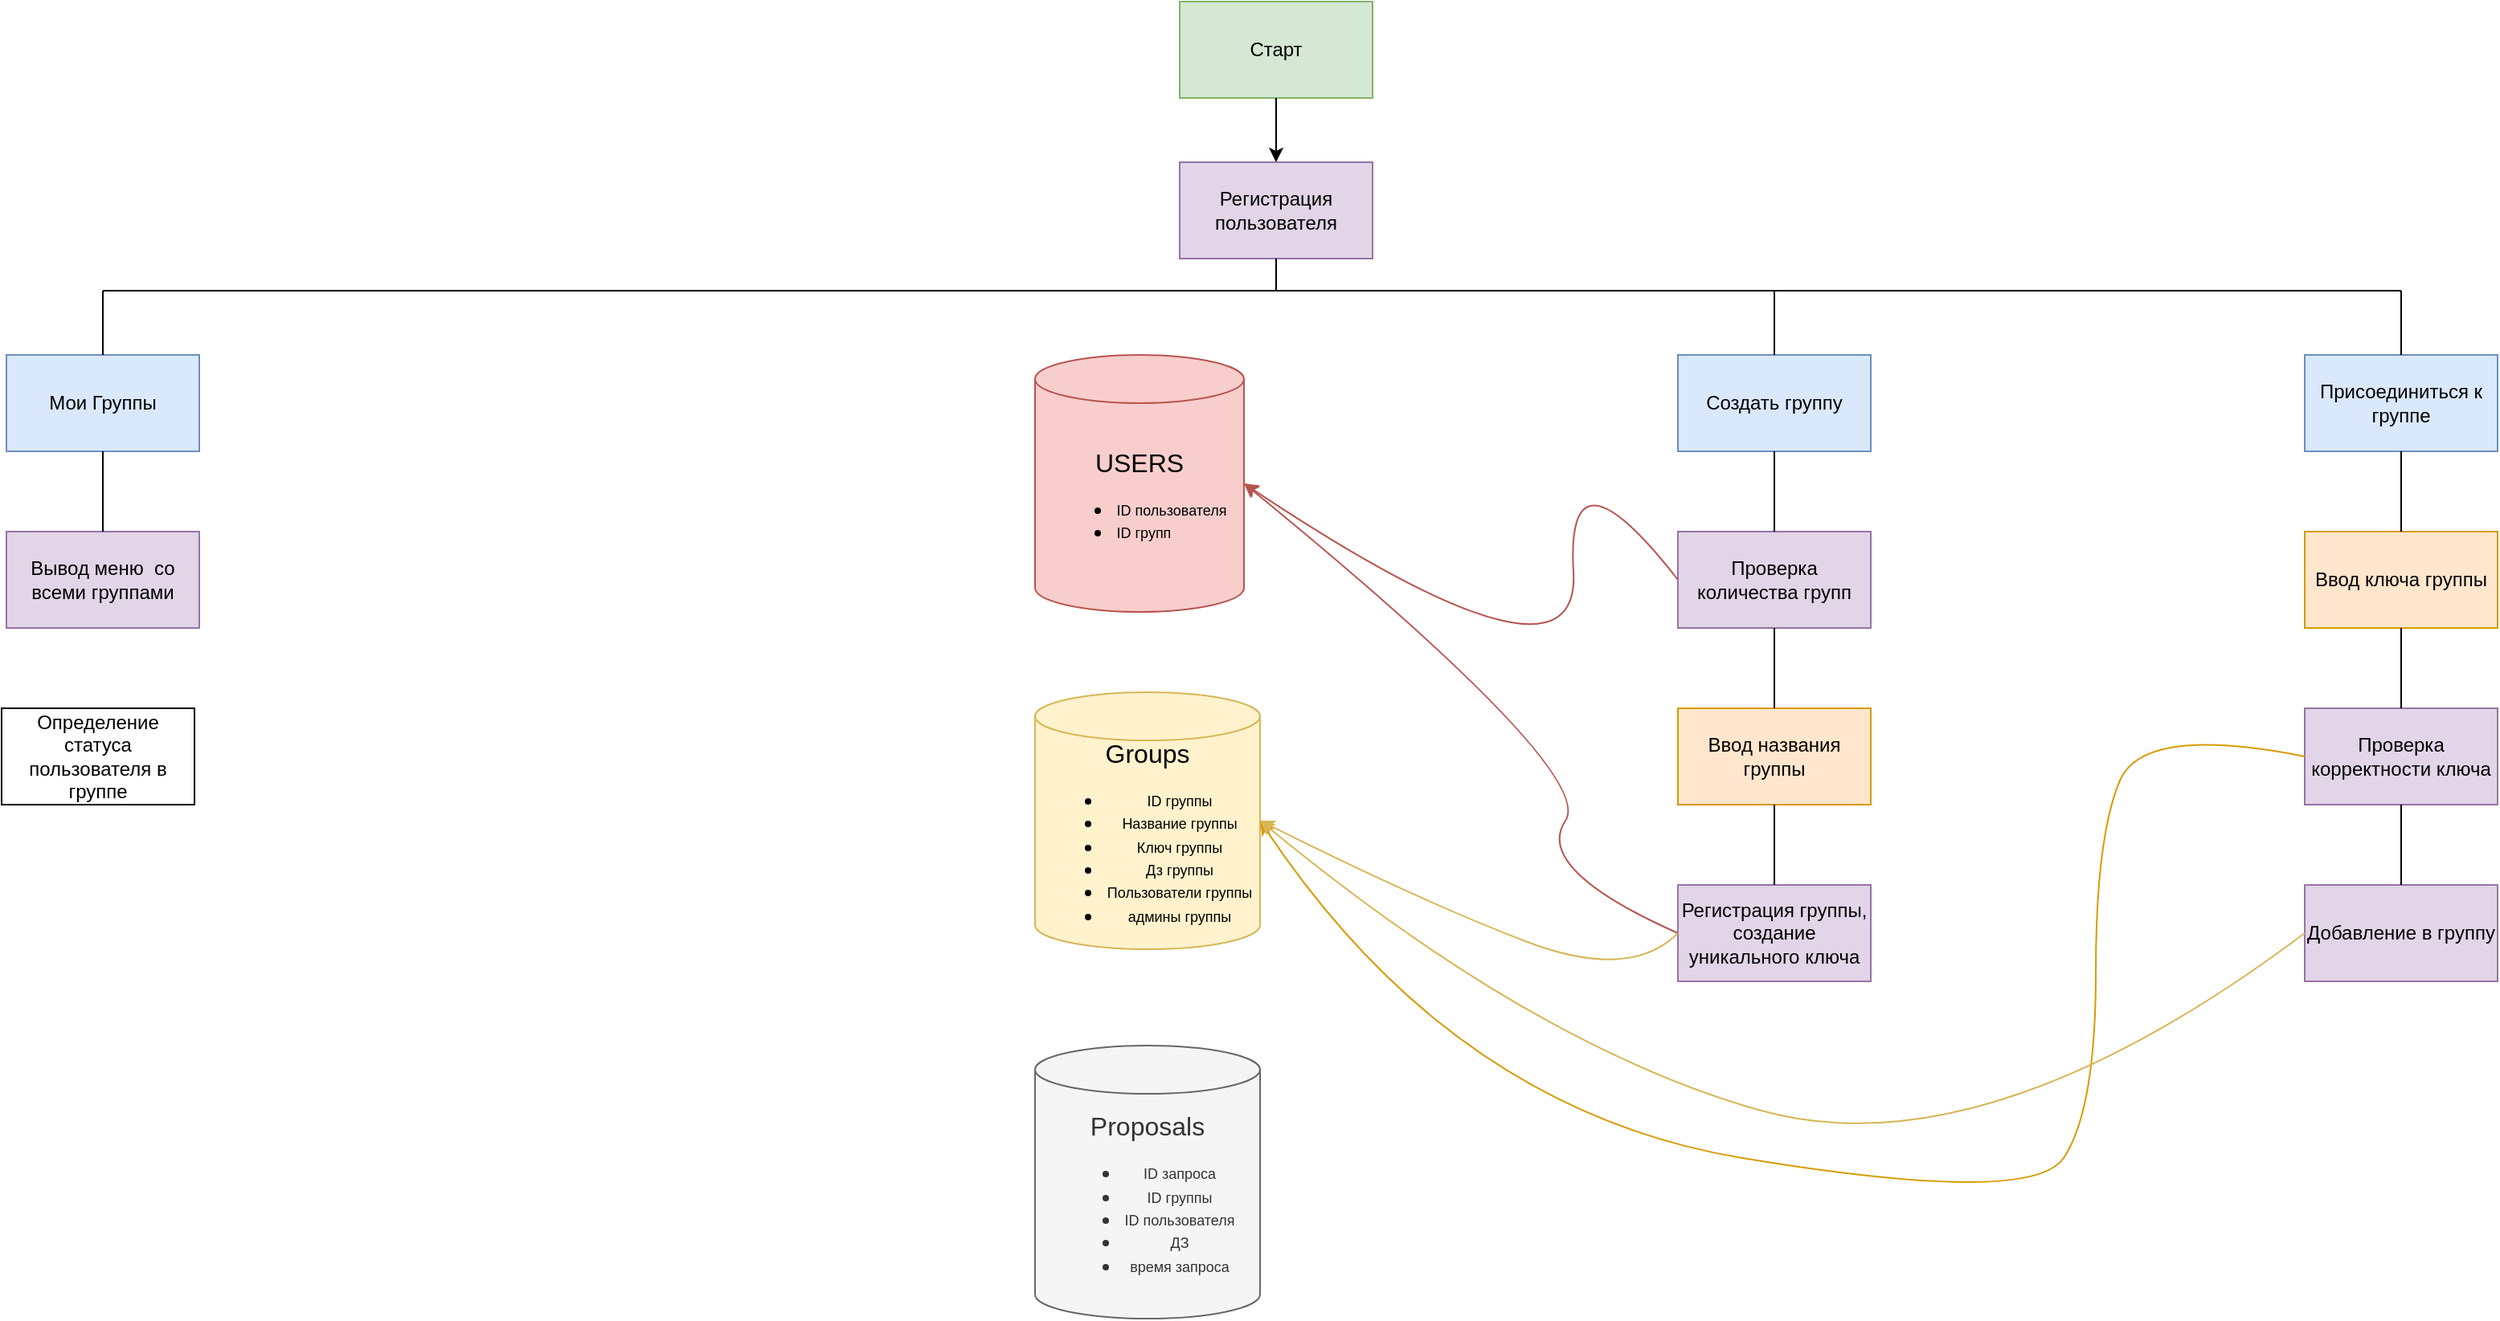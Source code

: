 <mxfile version="25.0.0">
  <diagram name="Страница — 1" id="pX8OwwmpMmxYCCg92kmS">
    <mxGraphModel dx="2620" dy="996" grid="1" gridSize="10" guides="1" tooltips="1" connect="1" arrows="1" fold="1" page="1" pageScale="1" pageWidth="827" pageHeight="1169" math="0" shadow="0">
      <root>
        <mxCell id="0" />
        <mxCell id="1" parent="0" />
        <mxCell id="anHl6WbOX5LBprr3oGt9-1" value="Старт" style="rounded=0;whiteSpace=wrap;html=1;fillColor=#d5e8d4;strokeColor=#82b366;" vertex="1" parent="1">
          <mxGeometry x="320" y="140" width="120" height="60" as="geometry" />
        </mxCell>
        <mxCell id="anHl6WbOX5LBprr3oGt9-2" value="Мои Группы" style="rounded=0;whiteSpace=wrap;html=1;fillColor=#dae8fc;strokeColor=#6c8ebf;" vertex="1" parent="1">
          <mxGeometry x="-410" y="360" width="120" height="60" as="geometry" />
        </mxCell>
        <mxCell id="anHl6WbOX5LBprr3oGt9-3" value="Создать группу" style="rounded=0;whiteSpace=wrap;html=1;fillColor=#dae8fc;strokeColor=#6c8ebf;" vertex="1" parent="1">
          <mxGeometry x="630" y="360" width="120" height="60" as="geometry" />
        </mxCell>
        <mxCell id="anHl6WbOX5LBprr3oGt9-4" value="Присоединиться к группе" style="rounded=0;whiteSpace=wrap;html=1;fillColor=#dae8fc;strokeColor=#6c8ebf;" vertex="1" parent="1">
          <mxGeometry x="1020" y="360" width="120" height="60" as="geometry" />
        </mxCell>
        <mxCell id="anHl6WbOX5LBprr3oGt9-5" value="Регистрация пользователя" style="rounded=0;whiteSpace=wrap;html=1;fillColor=#e1d5e7;strokeColor=#9673a6;" vertex="1" parent="1">
          <mxGeometry x="320" y="240" width="120" height="60" as="geometry" />
        </mxCell>
        <mxCell id="anHl6WbOX5LBprr3oGt9-7" value="" style="endArrow=classic;html=1;rounded=0;exitX=0.5;exitY=1;exitDx=0;exitDy=0;" edge="1" parent="1" source="anHl6WbOX5LBprr3oGt9-1">
          <mxGeometry width="50" height="50" relative="1" as="geometry">
            <mxPoint x="330" y="390" as="sourcePoint" />
            <mxPoint x="380" y="240" as="targetPoint" />
          </mxGeometry>
        </mxCell>
        <mxCell id="anHl6WbOX5LBprr3oGt9-8" value="" style="endArrow=none;html=1;rounded=0;entryX=0.5;entryY=1;entryDx=0;entryDy=0;" edge="1" parent="1" target="anHl6WbOX5LBprr3oGt9-5">
          <mxGeometry width="50" height="50" relative="1" as="geometry">
            <mxPoint x="380" y="320" as="sourcePoint" />
            <mxPoint x="380" y="340" as="targetPoint" />
          </mxGeometry>
        </mxCell>
        <mxCell id="anHl6WbOX5LBprr3oGt9-9" value="" style="endArrow=none;html=1;rounded=0;" edge="1" parent="1">
          <mxGeometry width="50" height="50" relative="1" as="geometry">
            <mxPoint x="-350" y="320" as="sourcePoint" />
            <mxPoint x="1080" y="320" as="targetPoint" />
          </mxGeometry>
        </mxCell>
        <mxCell id="anHl6WbOX5LBprr3oGt9-15" value="" style="endArrow=none;html=1;rounded=0;exitX=0.5;exitY=0;exitDx=0;exitDy=0;" edge="1" parent="1" source="anHl6WbOX5LBprr3oGt9-2">
          <mxGeometry width="50" height="50" relative="1" as="geometry">
            <mxPoint y="390" as="sourcePoint" />
            <mxPoint x="-350" y="320" as="targetPoint" />
          </mxGeometry>
        </mxCell>
        <mxCell id="anHl6WbOX5LBprr3oGt9-16" value="" style="endArrow=none;html=1;rounded=0;exitX=0.5;exitY=0;exitDx=0;exitDy=0;" edge="1" parent="1" source="anHl6WbOX5LBprr3oGt9-3">
          <mxGeometry width="50" height="50" relative="1" as="geometry">
            <mxPoint x="640" y="390" as="sourcePoint" />
            <mxPoint x="690" y="320" as="targetPoint" />
          </mxGeometry>
        </mxCell>
        <mxCell id="anHl6WbOX5LBprr3oGt9-17" value="" style="endArrow=none;html=1;rounded=0;exitX=0.5;exitY=0;exitDx=0;exitDy=0;" edge="1" parent="1" source="anHl6WbOX5LBprr3oGt9-4">
          <mxGeometry width="50" height="50" relative="1" as="geometry">
            <mxPoint x="630" y="390" as="sourcePoint" />
            <mxPoint x="1080" y="320" as="targetPoint" />
          </mxGeometry>
        </mxCell>
        <mxCell id="anHl6WbOX5LBprr3oGt9-19" value="&lt;font style=&quot;font-size: 16px;&quot;&gt;USERS&lt;/font&gt;&lt;br&gt;&lt;div&gt;&lt;ul&gt;&lt;li style=&quot;text-align: left;&quot;&gt;&lt;font style=&quot;font-size: 9px;&quot;&gt;ID пользователя&lt;/font&gt;&lt;/li&gt;&lt;li style=&quot;text-align: left;&quot;&gt;&lt;font style=&quot;font-size: 9px;&quot;&gt;ID групп&lt;/font&gt;&lt;/li&gt;&lt;/ul&gt;&lt;/div&gt;" style="shape=cylinder3;whiteSpace=wrap;html=1;boundedLbl=1;backgroundOutline=1;size=15;fillColor=#f8cecc;strokeColor=#b85450;" vertex="1" parent="1">
          <mxGeometry x="230" y="360" width="130" height="160" as="geometry" />
        </mxCell>
        <mxCell id="anHl6WbOX5LBprr3oGt9-20" value="&lt;font style=&quot;font-size: 16px;&quot;&gt;Groups&lt;/font&gt;&lt;div&gt;&lt;ul&gt;&lt;li&gt;&lt;font style=&quot;font-size: 9px;&quot;&gt;ID группы&lt;/font&gt;&lt;/li&gt;&lt;li&gt;&lt;font style=&quot;font-size: 9px;&quot;&gt;Название группы&lt;/font&gt;&lt;/li&gt;&lt;li&gt;&lt;font style=&quot;font-size: 9px;&quot;&gt;Ключ группы&lt;/font&gt;&lt;/li&gt;&lt;li&gt;&lt;font style=&quot;font-size: 9px;&quot;&gt;Дз группы&lt;/font&gt;&lt;/li&gt;&lt;li&gt;&lt;font style=&quot;font-size: 9px;&quot;&gt;Пользователи группы&lt;/font&gt;&lt;/li&gt;&lt;li&gt;&lt;font style=&quot;font-size: 9px;&quot;&gt;админы группы&lt;/font&gt;&lt;/li&gt;&lt;/ul&gt;&lt;/div&gt;" style="shape=cylinder3;whiteSpace=wrap;html=1;boundedLbl=1;backgroundOutline=1;size=15;fillColor=#fff2cc;strokeColor=#d6b656;" vertex="1" parent="1">
          <mxGeometry x="230" y="570" width="140" height="160" as="geometry" />
        </mxCell>
        <mxCell id="anHl6WbOX5LBprr3oGt9-21" value="&lt;font style=&quot;font-size: 16px;&quot;&gt;Proposals&lt;/font&gt;&lt;div&gt;&lt;ul&gt;&lt;li&gt;&lt;font style=&quot;font-size: 9px;&quot;&gt;ID запроса&lt;/font&gt;&lt;/li&gt;&lt;li&gt;&lt;font style=&quot;font-size: 9px;&quot;&gt;ID группы&lt;/font&gt;&lt;/li&gt;&lt;li&gt;&lt;font style=&quot;font-size: 9px;&quot;&gt;ID пользователя&lt;/font&gt;&lt;/li&gt;&lt;li&gt;&lt;font style=&quot;font-size: 9px;&quot;&gt;ДЗ&lt;/font&gt;&lt;/li&gt;&lt;li&gt;&lt;font style=&quot;font-size: 9px;&quot;&gt;время запроса&lt;/font&gt;&lt;/li&gt;&lt;/ul&gt;&lt;/div&gt;" style="shape=cylinder3;whiteSpace=wrap;html=1;boundedLbl=1;backgroundOutline=1;size=15;fillColor=#f5f5f5;fontColor=#333333;strokeColor=#666666;" vertex="1" parent="1">
          <mxGeometry x="230" y="790" width="140" height="170" as="geometry" />
        </mxCell>
        <mxCell id="anHl6WbOX5LBprr3oGt9-23" value="Проверка количества групп" style="rounded=0;whiteSpace=wrap;html=1;fillColor=#e1d5e7;strokeColor=#9673a6;" vertex="1" parent="1">
          <mxGeometry x="630" y="470" width="120" height="60" as="geometry" />
        </mxCell>
        <mxCell id="anHl6WbOX5LBprr3oGt9-24" value="Ввод названия группы" style="rounded=0;whiteSpace=wrap;html=1;fillColor=#ffe6cc;strokeColor=#d79b00;" vertex="1" parent="1">
          <mxGeometry x="630" y="580" width="120" height="60" as="geometry" />
        </mxCell>
        <mxCell id="anHl6WbOX5LBprr3oGt9-26" value="Регистрация группы, создание уникального ключа" style="rounded=0;whiteSpace=wrap;html=1;fillColor=#e1d5e7;strokeColor=#9673a6;" vertex="1" parent="1">
          <mxGeometry x="630" y="690" width="120" height="60" as="geometry" />
        </mxCell>
        <mxCell id="anHl6WbOX5LBprr3oGt9-27" value="" style="endArrow=none;html=1;rounded=0;entryX=0.5;entryY=1;entryDx=0;entryDy=0;exitX=0.5;exitY=0;exitDx=0;exitDy=0;" edge="1" parent="1" source="anHl6WbOX5LBprr3oGt9-23" target="anHl6WbOX5LBprr3oGt9-3">
          <mxGeometry width="50" height="50" relative="1" as="geometry">
            <mxPoint x="710" y="600" as="sourcePoint" />
            <mxPoint x="760" y="550" as="targetPoint" />
          </mxGeometry>
        </mxCell>
        <mxCell id="anHl6WbOX5LBprr3oGt9-28" value="" style="endArrow=none;html=1;rounded=0;entryX=0.5;entryY=1;entryDx=0;entryDy=0;" edge="1" parent="1" source="anHl6WbOX5LBprr3oGt9-24" target="anHl6WbOX5LBprr3oGt9-23">
          <mxGeometry width="50" height="50" relative="1" as="geometry">
            <mxPoint x="710" y="600" as="sourcePoint" />
            <mxPoint x="760" y="550" as="targetPoint" />
          </mxGeometry>
        </mxCell>
        <mxCell id="anHl6WbOX5LBprr3oGt9-29" value="" style="endArrow=none;html=1;rounded=0;entryX=0.5;entryY=1;entryDx=0;entryDy=0;exitX=0.5;exitY=0;exitDx=0;exitDy=0;" edge="1" parent="1" source="anHl6WbOX5LBprr3oGt9-26" target="anHl6WbOX5LBprr3oGt9-24">
          <mxGeometry width="50" height="50" relative="1" as="geometry">
            <mxPoint x="710" y="600" as="sourcePoint" />
            <mxPoint x="760" y="550" as="targetPoint" />
          </mxGeometry>
        </mxCell>
        <mxCell id="anHl6WbOX5LBprr3oGt9-31" value="" style="curved=1;endArrow=classic;html=1;rounded=0;exitX=0;exitY=0.5;exitDx=0;exitDy=0;entryX=1;entryY=0.5;entryDx=0;entryDy=0;entryPerimeter=0;fillColor=#f8cecc;strokeColor=#b85450;" edge="1" parent="1" source="anHl6WbOX5LBprr3oGt9-23" target="anHl6WbOX5LBprr3oGt9-19">
          <mxGeometry width="50" height="50" relative="1" as="geometry">
            <mxPoint x="570" y="630" as="sourcePoint" />
            <mxPoint x="620" y="580" as="targetPoint" />
            <Array as="points">
              <mxPoint x="560" y="410" />
              <mxPoint x="570" y="580" />
            </Array>
          </mxGeometry>
        </mxCell>
        <mxCell id="anHl6WbOX5LBprr3oGt9-32" value="" style="curved=1;endArrow=classic;html=1;rounded=0;exitX=0;exitY=0.5;exitDx=0;exitDy=0;entryX=1;entryY=0.5;entryDx=0;entryDy=0;entryPerimeter=0;fillColor=#f8cecc;strokeColor=#b85450;" edge="1" parent="1" source="anHl6WbOX5LBprr3oGt9-26" target="anHl6WbOX5LBprr3oGt9-19">
          <mxGeometry width="50" height="50" relative="1" as="geometry">
            <mxPoint x="580" y="670" as="sourcePoint" />
            <mxPoint x="630" y="620" as="targetPoint" />
            <Array as="points">
              <mxPoint x="540" y="680" />
              <mxPoint x="580" y="620" />
            </Array>
          </mxGeometry>
        </mxCell>
        <mxCell id="anHl6WbOX5LBprr3oGt9-33" value="" style="curved=1;endArrow=classic;html=1;rounded=0;exitX=0;exitY=0.5;exitDx=0;exitDy=0;entryX=1;entryY=0.5;entryDx=0;entryDy=0;entryPerimeter=0;fillColor=#fff2cc;strokeColor=#d6b656;" edge="1" parent="1" source="anHl6WbOX5LBprr3oGt9-26" target="anHl6WbOX5LBprr3oGt9-20">
          <mxGeometry width="50" height="50" relative="1" as="geometry">
            <mxPoint x="580" y="670" as="sourcePoint" />
            <mxPoint x="630" y="620" as="targetPoint" />
            <Array as="points">
              <mxPoint x="600" y="750" />
              <mxPoint x="470" y="700" />
            </Array>
          </mxGeometry>
        </mxCell>
        <mxCell id="anHl6WbOX5LBprr3oGt9-34" value="Проверка корректности ключа" style="rounded=0;whiteSpace=wrap;html=1;fillColor=#e1d5e7;strokeColor=#9673a6;" vertex="1" parent="1">
          <mxGeometry x="1020" y="580" width="120" height="60" as="geometry" />
        </mxCell>
        <mxCell id="anHl6WbOX5LBprr3oGt9-35" value="Ввод ключа группы" style="rounded=0;whiteSpace=wrap;html=1;fillColor=#ffe6cc;strokeColor=#d79b00;" vertex="1" parent="1">
          <mxGeometry x="1020" y="470" width="120" height="60" as="geometry" />
        </mxCell>
        <mxCell id="anHl6WbOX5LBprr3oGt9-36" value="Добавление в группу" style="rounded=0;whiteSpace=wrap;html=1;fillColor=#e1d5e7;strokeColor=#9673a6;" vertex="1" parent="1">
          <mxGeometry x="1020" y="690" width="120" height="60" as="geometry" />
        </mxCell>
        <mxCell id="anHl6WbOX5LBprr3oGt9-37" value="" style="endArrow=none;html=1;rounded=0;entryX=0.5;entryY=1;entryDx=0;entryDy=0;exitX=0.5;exitY=0;exitDx=0;exitDy=0;" edge="1" parent="1" source="anHl6WbOX5LBprr3oGt9-35" target="anHl6WbOX5LBprr3oGt9-4">
          <mxGeometry width="50" height="50" relative="1" as="geometry">
            <mxPoint x="930" y="580" as="sourcePoint" />
            <mxPoint x="980" y="530" as="targetPoint" />
          </mxGeometry>
        </mxCell>
        <mxCell id="anHl6WbOX5LBprr3oGt9-39" value="" style="endArrow=none;html=1;rounded=0;entryX=0.5;entryY=1;entryDx=0;entryDy=0;" edge="1" parent="1" source="anHl6WbOX5LBprr3oGt9-34" target="anHl6WbOX5LBprr3oGt9-35">
          <mxGeometry width="50" height="50" relative="1" as="geometry">
            <mxPoint x="930" y="580" as="sourcePoint" />
            <mxPoint x="980" y="530" as="targetPoint" />
          </mxGeometry>
        </mxCell>
        <mxCell id="anHl6WbOX5LBprr3oGt9-40" value="" style="endArrow=none;html=1;rounded=0;entryX=0.5;entryY=1;entryDx=0;entryDy=0;exitX=0.5;exitY=0;exitDx=0;exitDy=0;" edge="1" parent="1" source="anHl6WbOX5LBprr3oGt9-36" target="anHl6WbOX5LBprr3oGt9-34">
          <mxGeometry width="50" height="50" relative="1" as="geometry">
            <mxPoint x="930" y="580" as="sourcePoint" />
            <mxPoint x="980" y="530" as="targetPoint" />
          </mxGeometry>
        </mxCell>
        <mxCell id="anHl6WbOX5LBprr3oGt9-41" value="" style="curved=1;endArrow=classic;html=1;rounded=0;exitX=0;exitY=0.5;exitDx=0;exitDy=0;entryX=1;entryY=0.5;entryDx=0;entryDy=0;entryPerimeter=0;fillColor=#ffe6cc;strokeColor=#d79b00;" edge="1" parent="1" source="anHl6WbOX5LBprr3oGt9-34" target="anHl6WbOX5LBprr3oGt9-20">
          <mxGeometry width="50" height="50" relative="1" as="geometry">
            <mxPoint x="640" y="600" as="sourcePoint" />
            <mxPoint x="690" y="550" as="targetPoint" />
            <Array as="points">
              <mxPoint x="920" y="590" />
              <mxPoint x="890" y="660" />
              <mxPoint x="890" y="830" />
              <mxPoint x="850" y="890" />
              <mxPoint x="490" y="830" />
            </Array>
          </mxGeometry>
        </mxCell>
        <mxCell id="anHl6WbOX5LBprr3oGt9-44" value="" style="curved=1;endArrow=classic;html=1;rounded=0;exitX=0;exitY=0.5;exitDx=0;exitDy=0;entryX=1;entryY=0.5;entryDx=0;entryDy=0;entryPerimeter=0;fillColor=#fff2cc;strokeColor=#d6b656;" edge="1" parent="1" source="anHl6WbOX5LBprr3oGt9-36" target="anHl6WbOX5LBprr3oGt9-20">
          <mxGeometry width="50" height="50" relative="1" as="geometry">
            <mxPoint x="520" y="650" as="sourcePoint" />
            <mxPoint x="570" y="600" as="targetPoint" />
            <Array as="points">
              <mxPoint x="820" y="870" />
              <mxPoint x="540" y="790" />
            </Array>
          </mxGeometry>
        </mxCell>
        <mxCell id="anHl6WbOX5LBprr3oGt9-51" value="Вывод меню&amp;nbsp; со всеми группами" style="rounded=0;whiteSpace=wrap;html=1;fillColor=#e1d5e7;strokeColor=#9673a6;" vertex="1" parent="1">
          <mxGeometry x="-410" y="470" width="120" height="60" as="geometry" />
        </mxCell>
        <mxCell id="anHl6WbOX5LBprr3oGt9-52" value="" style="endArrow=none;html=1;rounded=0;entryX=0.5;entryY=1;entryDx=0;entryDy=0;exitX=0.5;exitY=0;exitDx=0;exitDy=0;" edge="1" parent="1" source="anHl6WbOX5LBprr3oGt9-51" target="anHl6WbOX5LBprr3oGt9-2">
          <mxGeometry width="50" height="50" relative="1" as="geometry">
            <mxPoint x="-200" y="520" as="sourcePoint" />
            <mxPoint x="-150" y="470" as="targetPoint" />
          </mxGeometry>
        </mxCell>
        <mxCell id="anHl6WbOX5LBprr3oGt9-53" value="Определение статуса пользователя в группе" style="rounded=0;whiteSpace=wrap;html=1;" vertex="1" parent="1">
          <mxGeometry x="-413" y="580" width="120" height="60" as="geometry" />
        </mxCell>
      </root>
    </mxGraphModel>
  </diagram>
</mxfile>
